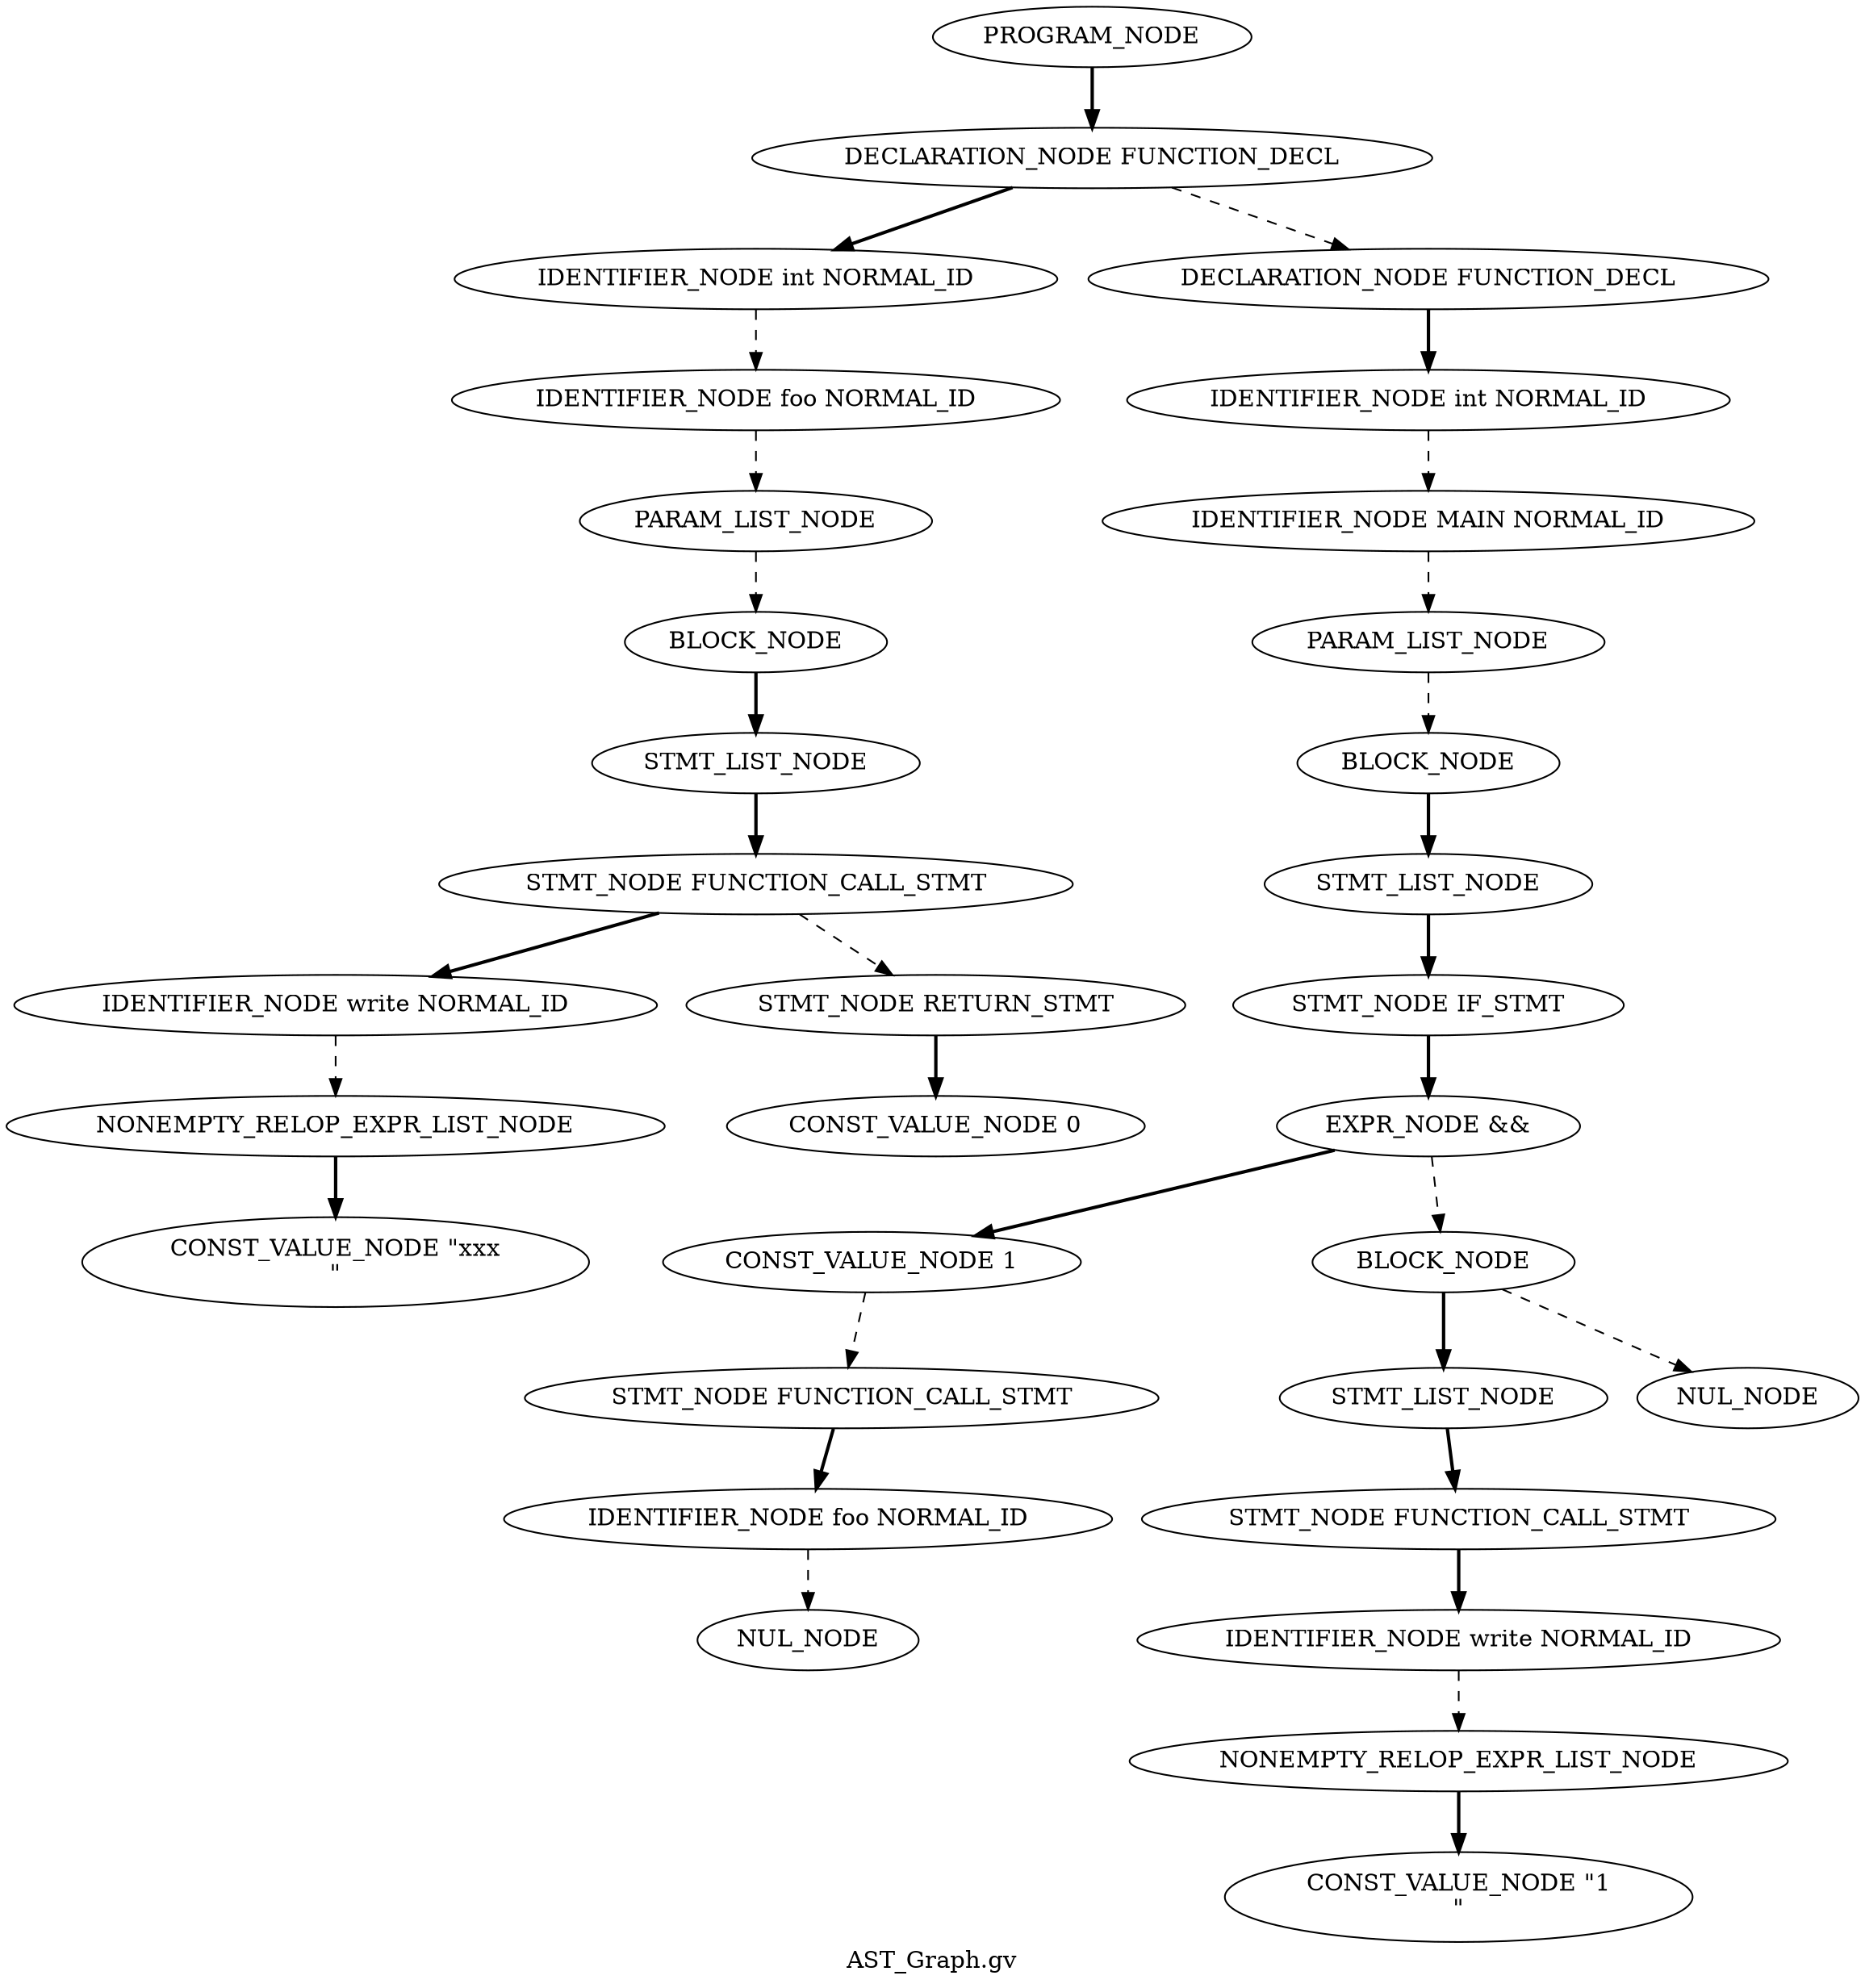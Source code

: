 Digraph AST
{
label = "AST_Graph.gv"
node0 [label ="PROGRAM_NODE"]
node1 [label ="DECLARATION_NODE FUNCTION_DECL"]
node2 [label ="IDENTIFIER_NODE int NORMAL_ID"]
node3 [label ="IDENTIFIER_NODE foo NORMAL_ID"]
node4 [label ="PARAM_LIST_NODE"]
node5 [label ="BLOCK_NODE"]
node6 [label ="STMT_LIST_NODE"]
node7 [label ="STMT_NODE FUNCTION_CALL_STMT"]
node8 [label ="IDENTIFIER_NODE write NORMAL_ID"]
node9 [label ="NONEMPTY_RELOP_EXPR_LIST_NODE"]
node10 [label ="CONST_VALUE_NODE \"xxx\n\""]
node9 -> node10 [style = bold]
node8 -> node9 [style = dashed]
node7 -> node8 [style = bold]
node11 [label ="STMT_NODE RETURN_STMT"]
node12 [label ="CONST_VALUE_NODE 0"]
node11 -> node12 [style = bold]
node7 -> node11 [style = dashed]
node6 -> node7 [style = bold]
node5 -> node6 [style = bold]
node4 -> node5 [style = dashed]
node3 -> node4 [style = dashed]
node2 -> node3 [style = dashed]
node1 -> node2 [style = bold]
node13 [label ="DECLARATION_NODE FUNCTION_DECL"]
node14 [label ="IDENTIFIER_NODE int NORMAL_ID"]
node15 [label ="IDENTIFIER_NODE MAIN NORMAL_ID"]
node16 [label ="PARAM_LIST_NODE"]
node17 [label ="BLOCK_NODE"]
node18 [label ="STMT_LIST_NODE"]
node19 [label ="STMT_NODE IF_STMT"]
node20 [label ="EXPR_NODE &&"]
node21 [label ="CONST_VALUE_NODE 1"]
node22 [label ="STMT_NODE FUNCTION_CALL_STMT"]
node23 [label ="IDENTIFIER_NODE foo NORMAL_ID"]
node24 [label ="NUL_NODE"]
node23 -> node24 [style = dashed]
node22 -> node23 [style = bold]
node21 -> node22 [style = dashed]
node20 -> node21 [style = bold]
node25 [label ="BLOCK_NODE"]
node26 [label ="STMT_LIST_NODE"]
node27 [label ="STMT_NODE FUNCTION_CALL_STMT"]
node28 [label ="IDENTIFIER_NODE write NORMAL_ID"]
node29 [label ="NONEMPTY_RELOP_EXPR_LIST_NODE"]
node30 [label ="CONST_VALUE_NODE \"1\n\""]
node29 -> node30 [style = bold]
node28 -> node29 [style = dashed]
node27 -> node28 [style = bold]
node26 -> node27 [style = bold]
node25 -> node26 [style = bold]
node31 [label ="NUL_NODE"]
node25 -> node31 [style = dashed]
node20 -> node25 [style = dashed]
node19 -> node20 [style = bold]
node18 -> node19 [style = bold]
node17 -> node18 [style = bold]
node16 -> node17 [style = dashed]
node15 -> node16 [style = dashed]
node14 -> node15 [style = dashed]
node13 -> node14 [style = bold]
node1 -> node13 [style = dashed]
node0 -> node1 [style = bold]
}
